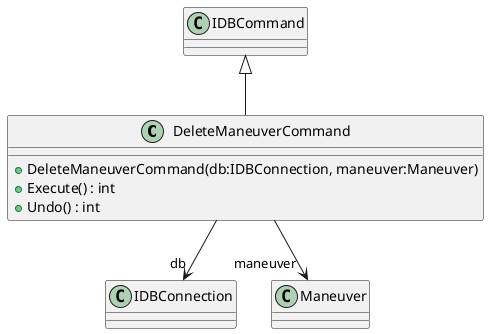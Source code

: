@startuml
class DeleteManeuverCommand {
    + DeleteManeuverCommand(db:IDBConnection, maneuver:Maneuver)
    + Execute() : int
    + Undo() : int
}
IDBCommand <|-- DeleteManeuverCommand
DeleteManeuverCommand --> "db" IDBConnection
DeleteManeuverCommand --> "maneuver" Maneuver
@enduml
